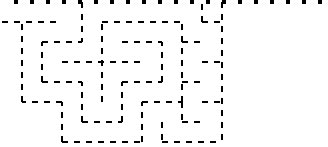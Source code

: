 <mxfile version="15.3.0" type="github"><diagram id="srZMF9EqCVbDMWg5xMSE" name="Page-1"><mxGraphModel dx="565" dy="349" grid="1" gridSize="10" guides="1" tooltips="1" connect="1" arrows="1" fold="1" page="1" pageScale="1" pageWidth="827" pageHeight="1169" math="0" shadow="0"><root><mxCell id="0"/><mxCell id="1" parent="0"/><mxCell id="lo5YCL78tz4mMNfHDxJo-1" value="" style="endArrow=none;dashed=1;html=1;dashPattern=1 3;strokeWidth=2;" edge="1" parent="1"><mxGeometry width="50" height="50" relative="1" as="geometry"><mxPoint x="160" y="20" as="sourcePoint"/><mxPoint y="20" as="targetPoint"/></mxGeometry></mxCell><mxCell id="lo5YCL78tz4mMNfHDxJo-2" value="" style="endArrow=none;dashed=1;html=1;sketch=0;" edge="1" parent="1"><mxGeometry width="50" height="50" relative="1" as="geometry"><mxPoint y="30" as="sourcePoint"/><mxPoint x="30" y="30" as="targetPoint"/></mxGeometry></mxCell><mxCell id="lo5YCL78tz4mMNfHDxJo-3" value="" style="endArrow=none;dashed=1;html=1;" edge="1" parent="1"><mxGeometry width="50" height="50" relative="1" as="geometry"><mxPoint x="40" y="20" as="sourcePoint"/><mxPoint x="40" y="40" as="targetPoint"/></mxGeometry></mxCell><mxCell id="lo5YCL78tz4mMNfHDxJo-4" value="" style="endArrow=none;dashed=1;html=1;" edge="1" parent="1"><mxGeometry width="50" height="50" relative="1" as="geometry"><mxPoint x="20" y="40" as="sourcePoint"/><mxPoint x="40" y="40" as="targetPoint"/></mxGeometry></mxCell><mxCell id="lo5YCL78tz4mMNfHDxJo-5" value="" style="endArrow=none;dashed=1;html=1;" edge="1" parent="1"><mxGeometry width="50" height="50" relative="1" as="geometry"><mxPoint x="10" y="70" as="sourcePoint"/><mxPoint x="10" y="30" as="targetPoint"/></mxGeometry></mxCell><mxCell id="lo5YCL78tz4mMNfHDxJo-6" value="" style="endArrow=none;dashed=1;html=1;" edge="1" parent="1"><mxGeometry width="50" height="50" relative="1" as="geometry"><mxPoint x="30" y="50" as="sourcePoint"/><mxPoint x="70" y="50" as="targetPoint"/></mxGeometry></mxCell><mxCell id="lo5YCL78tz4mMNfHDxJo-9" value="" style="endArrow=none;dashed=1;html=1;" edge="1" parent="1"><mxGeometry width="50" height="50" relative="1" as="geometry"><mxPoint x="100" y="30" as="sourcePoint"/><mxPoint x="100" y="20" as="targetPoint"/></mxGeometry></mxCell><mxCell id="lo5YCL78tz4mMNfHDxJo-11" value="" style="endArrow=none;dashed=1;html=1;" edge="1" parent="1"><mxGeometry width="50" height="50" relative="1" as="geometry"><mxPoint x="50" y="30" as="sourcePoint"/><mxPoint x="90" y="30" as="targetPoint"/></mxGeometry></mxCell><mxCell id="lo5YCL78tz4mMNfHDxJo-12" value="" style="endArrow=none;dashed=1;html=1;" edge="1" parent="1"><mxGeometry width="50" height="50" relative="1" as="geometry"><mxPoint x="70" y="90" as="sourcePoint"/><mxPoint x="70" y="70" as="targetPoint"/></mxGeometry></mxCell><mxCell id="lo5YCL78tz4mMNfHDxJo-13" value="" style="endArrow=none;dashed=1;html=1;" edge="1" parent="1"><mxGeometry width="50" height="50" relative="1" as="geometry"><mxPoint x="60" y="60" as="sourcePoint"/><mxPoint x="80" y="60" as="targetPoint"/></mxGeometry></mxCell><mxCell id="lo5YCL78tz4mMNfHDxJo-14" value="" style="endArrow=none;dashed=1;html=1;" edge="1" parent="1"><mxGeometry width="50" height="50" relative="1" as="geometry"><mxPoint x="80" y="60" as="sourcePoint"/><mxPoint x="80" y="40" as="targetPoint"/><Array as="points"><mxPoint x="80" y="50"/></Array></mxGeometry></mxCell><mxCell id="lo5YCL78tz4mMNfHDxJo-15" value="" style="endArrow=none;dashed=1;html=1;" edge="1" parent="1"><mxGeometry width="50" height="50" relative="1" as="geometry"><mxPoint x="60" y="80" as="sourcePoint"/><mxPoint x="60" y="60" as="targetPoint"/></mxGeometry></mxCell><mxCell id="lo5YCL78tz4mMNfHDxJo-16" value="" style="endArrow=none;dashed=1;html=1;" edge="1" parent="1"><mxGeometry width="50" height="50" relative="1" as="geometry"><mxPoint x="30" y="90" as="sourcePoint"/><mxPoint x="70" y="90" as="targetPoint"/></mxGeometry></mxCell><mxCell id="lo5YCL78tz4mMNfHDxJo-17" value="" style="endArrow=none;dashed=1;html=1;" edge="1" parent="1"><mxGeometry width="50" height="50" relative="1" as="geometry"><mxPoint x="30" y="90" as="sourcePoint"/><mxPoint x="30" y="70" as="targetPoint"/></mxGeometry></mxCell><mxCell id="lo5YCL78tz4mMNfHDxJo-18" value="" style="endArrow=none;dashed=1;html=1;" edge="1" parent="1"><mxGeometry width="50" height="50" relative="1" as="geometry"><mxPoint x="40" y="80" as="sourcePoint"/><mxPoint x="60" y="80" as="targetPoint"/></mxGeometry></mxCell><mxCell id="lo5YCL78tz4mMNfHDxJo-20" value="" style="endArrow=none;dashed=1;html=1;" edge="1" parent="1"><mxGeometry width="50" height="50" relative="1" as="geometry"><mxPoint x="30" y="70" as="sourcePoint"/><mxPoint x="10" y="70" as="targetPoint"/></mxGeometry></mxCell><mxCell id="lo5YCL78tz4mMNfHDxJo-21" value="" style="endArrow=none;dashed=1;html=1;" edge="1" parent="1"><mxGeometry width="50" height="50" relative="1" as="geometry"><mxPoint x="90" y="70" as="sourcePoint"/><mxPoint x="90" y="30" as="targetPoint"/></mxGeometry></mxCell><mxCell id="lo5YCL78tz4mMNfHDxJo-22" value="" style="endArrow=none;dashed=1;html=1;" edge="1" parent="1"><mxGeometry width="50" height="50" relative="1" as="geometry"><mxPoint x="70" y="70" as="sourcePoint"/><mxPoint x="90" y="70" as="targetPoint"/></mxGeometry></mxCell><mxCell id="lo5YCL78tz4mMNfHDxJo-23" value="" style="endArrow=none;dashed=1;html=1;" edge="1" parent="1"><mxGeometry width="50" height="50" relative="1" as="geometry"><mxPoint x="50" y="70" as="sourcePoint"/><mxPoint x="50" y="30" as="targetPoint"/></mxGeometry></mxCell><mxCell id="lo5YCL78tz4mMNfHDxJo-24" value="" style="endArrow=none;dashed=1;html=1;" edge="1" parent="1"><mxGeometry width="50" height="50" relative="1" as="geometry"><mxPoint x="90" y="40" as="sourcePoint"/><mxPoint x="100" y="40" as="targetPoint"/></mxGeometry></mxCell><mxCell id="lo5YCL78tz4mMNfHDxJo-27" value="" style="endArrow=none;dashed=1;html=1;" edge="1" parent="1"><mxGeometry width="50" height="50" relative="1" as="geometry"><mxPoint x="110" y="20" as="sourcePoint"/><mxPoint x="110" y="90" as="targetPoint"/></mxGeometry></mxCell><mxCell id="lo5YCL78tz4mMNfHDxJo-28" value="" style="endArrow=none;dashed=1;html=1;" edge="1" parent="1"><mxGeometry width="50" height="50" relative="1" as="geometry"><mxPoint x="60" y="40" as="sourcePoint"/><mxPoint x="80" y="40" as="targetPoint"/></mxGeometry></mxCell><mxCell id="lo5YCL78tz4mMNfHDxJo-32" value="" style="endArrow=none;dashed=1;html=1;" edge="1" parent="1"><mxGeometry width="50" height="50" relative="1" as="geometry"><mxPoint x="20" y="60" as="sourcePoint"/><mxPoint x="20" y="40" as="targetPoint"/></mxGeometry></mxCell><mxCell id="lo5YCL78tz4mMNfHDxJo-33" value="" style="endArrow=none;dashed=1;html=1;" edge="1" parent="1"><mxGeometry width="50" height="50" relative="1" as="geometry"><mxPoint x="20" y="60" as="sourcePoint"/><mxPoint x="40" y="60" as="targetPoint"/></mxGeometry></mxCell><mxCell id="lo5YCL78tz4mMNfHDxJo-34" value="" style="endArrow=none;dashed=1;html=1;" edge="1" parent="1"><mxGeometry width="50" height="50" relative="1" as="geometry"><mxPoint x="40" y="80" as="sourcePoint"/><mxPoint x="40" y="60" as="targetPoint"/></mxGeometry></mxCell><mxCell id="lo5YCL78tz4mMNfHDxJo-35" value="" style="endArrow=none;dashed=1;html=1;" edge="1" parent="1"><mxGeometry width="50" height="50" relative="1" as="geometry"><mxPoint x="100" y="50" as="sourcePoint"/><mxPoint x="110" y="50" as="targetPoint"/></mxGeometry></mxCell><mxCell id="lo5YCL78tz4mMNfHDxJo-36" value="" style="endArrow=none;dashed=1;html=1;" edge="1" parent="1"><mxGeometry width="50" height="50" relative="1" as="geometry"><mxPoint x="90" y="60" as="sourcePoint"/><mxPoint x="100" y="60" as="targetPoint"/></mxGeometry></mxCell><mxCell id="lo5YCL78tz4mMNfHDxJo-37" value="" style="endArrow=none;dashed=1;html=1;" edge="1" parent="1"><mxGeometry width="50" height="50" relative="1" as="geometry"><mxPoint x="100" y="70" as="sourcePoint"/><mxPoint x="110" y="70" as="targetPoint"/></mxGeometry></mxCell><mxCell id="lo5YCL78tz4mMNfHDxJo-38" value="" style="endArrow=none;dashed=1;html=1;" edge="1" parent="1"><mxGeometry width="50" height="50" relative="1" as="geometry"><mxPoint x="90" y="70" as="sourcePoint"/><mxPoint x="90" y="80" as="targetPoint"/></mxGeometry></mxCell><mxCell id="lo5YCL78tz4mMNfHDxJo-39" value="" style="endArrow=none;dashed=1;html=1;" edge="1" parent="1"><mxGeometry width="50" height="50" relative="1" as="geometry"><mxPoint x="90" y="80" as="sourcePoint"/><mxPoint x="100" y="80" as="targetPoint"/></mxGeometry></mxCell><mxCell id="lo5YCL78tz4mMNfHDxJo-40" value="" style="endArrow=none;dashed=1;html=1;" edge="1" parent="1"><mxGeometry width="50" height="50" relative="1" as="geometry"><mxPoint x="80" y="90" as="sourcePoint"/><mxPoint x="110" y="90" as="targetPoint"/></mxGeometry></mxCell><mxCell id="lo5YCL78tz4mMNfHDxJo-41" value="" style="endArrow=none;dashed=1;html=1;" edge="1" parent="1"><mxGeometry width="50" height="50" relative="1" as="geometry"><mxPoint x="100" y="30" as="sourcePoint"/><mxPoint x="110" y="30" as="targetPoint"/></mxGeometry></mxCell><mxCell id="lo5YCL78tz4mMNfHDxJo-42" value="" style="endArrow=none;dashed=1;html=1;" edge="1" parent="1"><mxGeometry width="50" height="50" relative="1" as="geometry"><mxPoint x="80" y="80" as="sourcePoint"/><mxPoint x="80" y="90" as="targetPoint"/></mxGeometry></mxCell></root></mxGraphModel></diagram></mxfile>